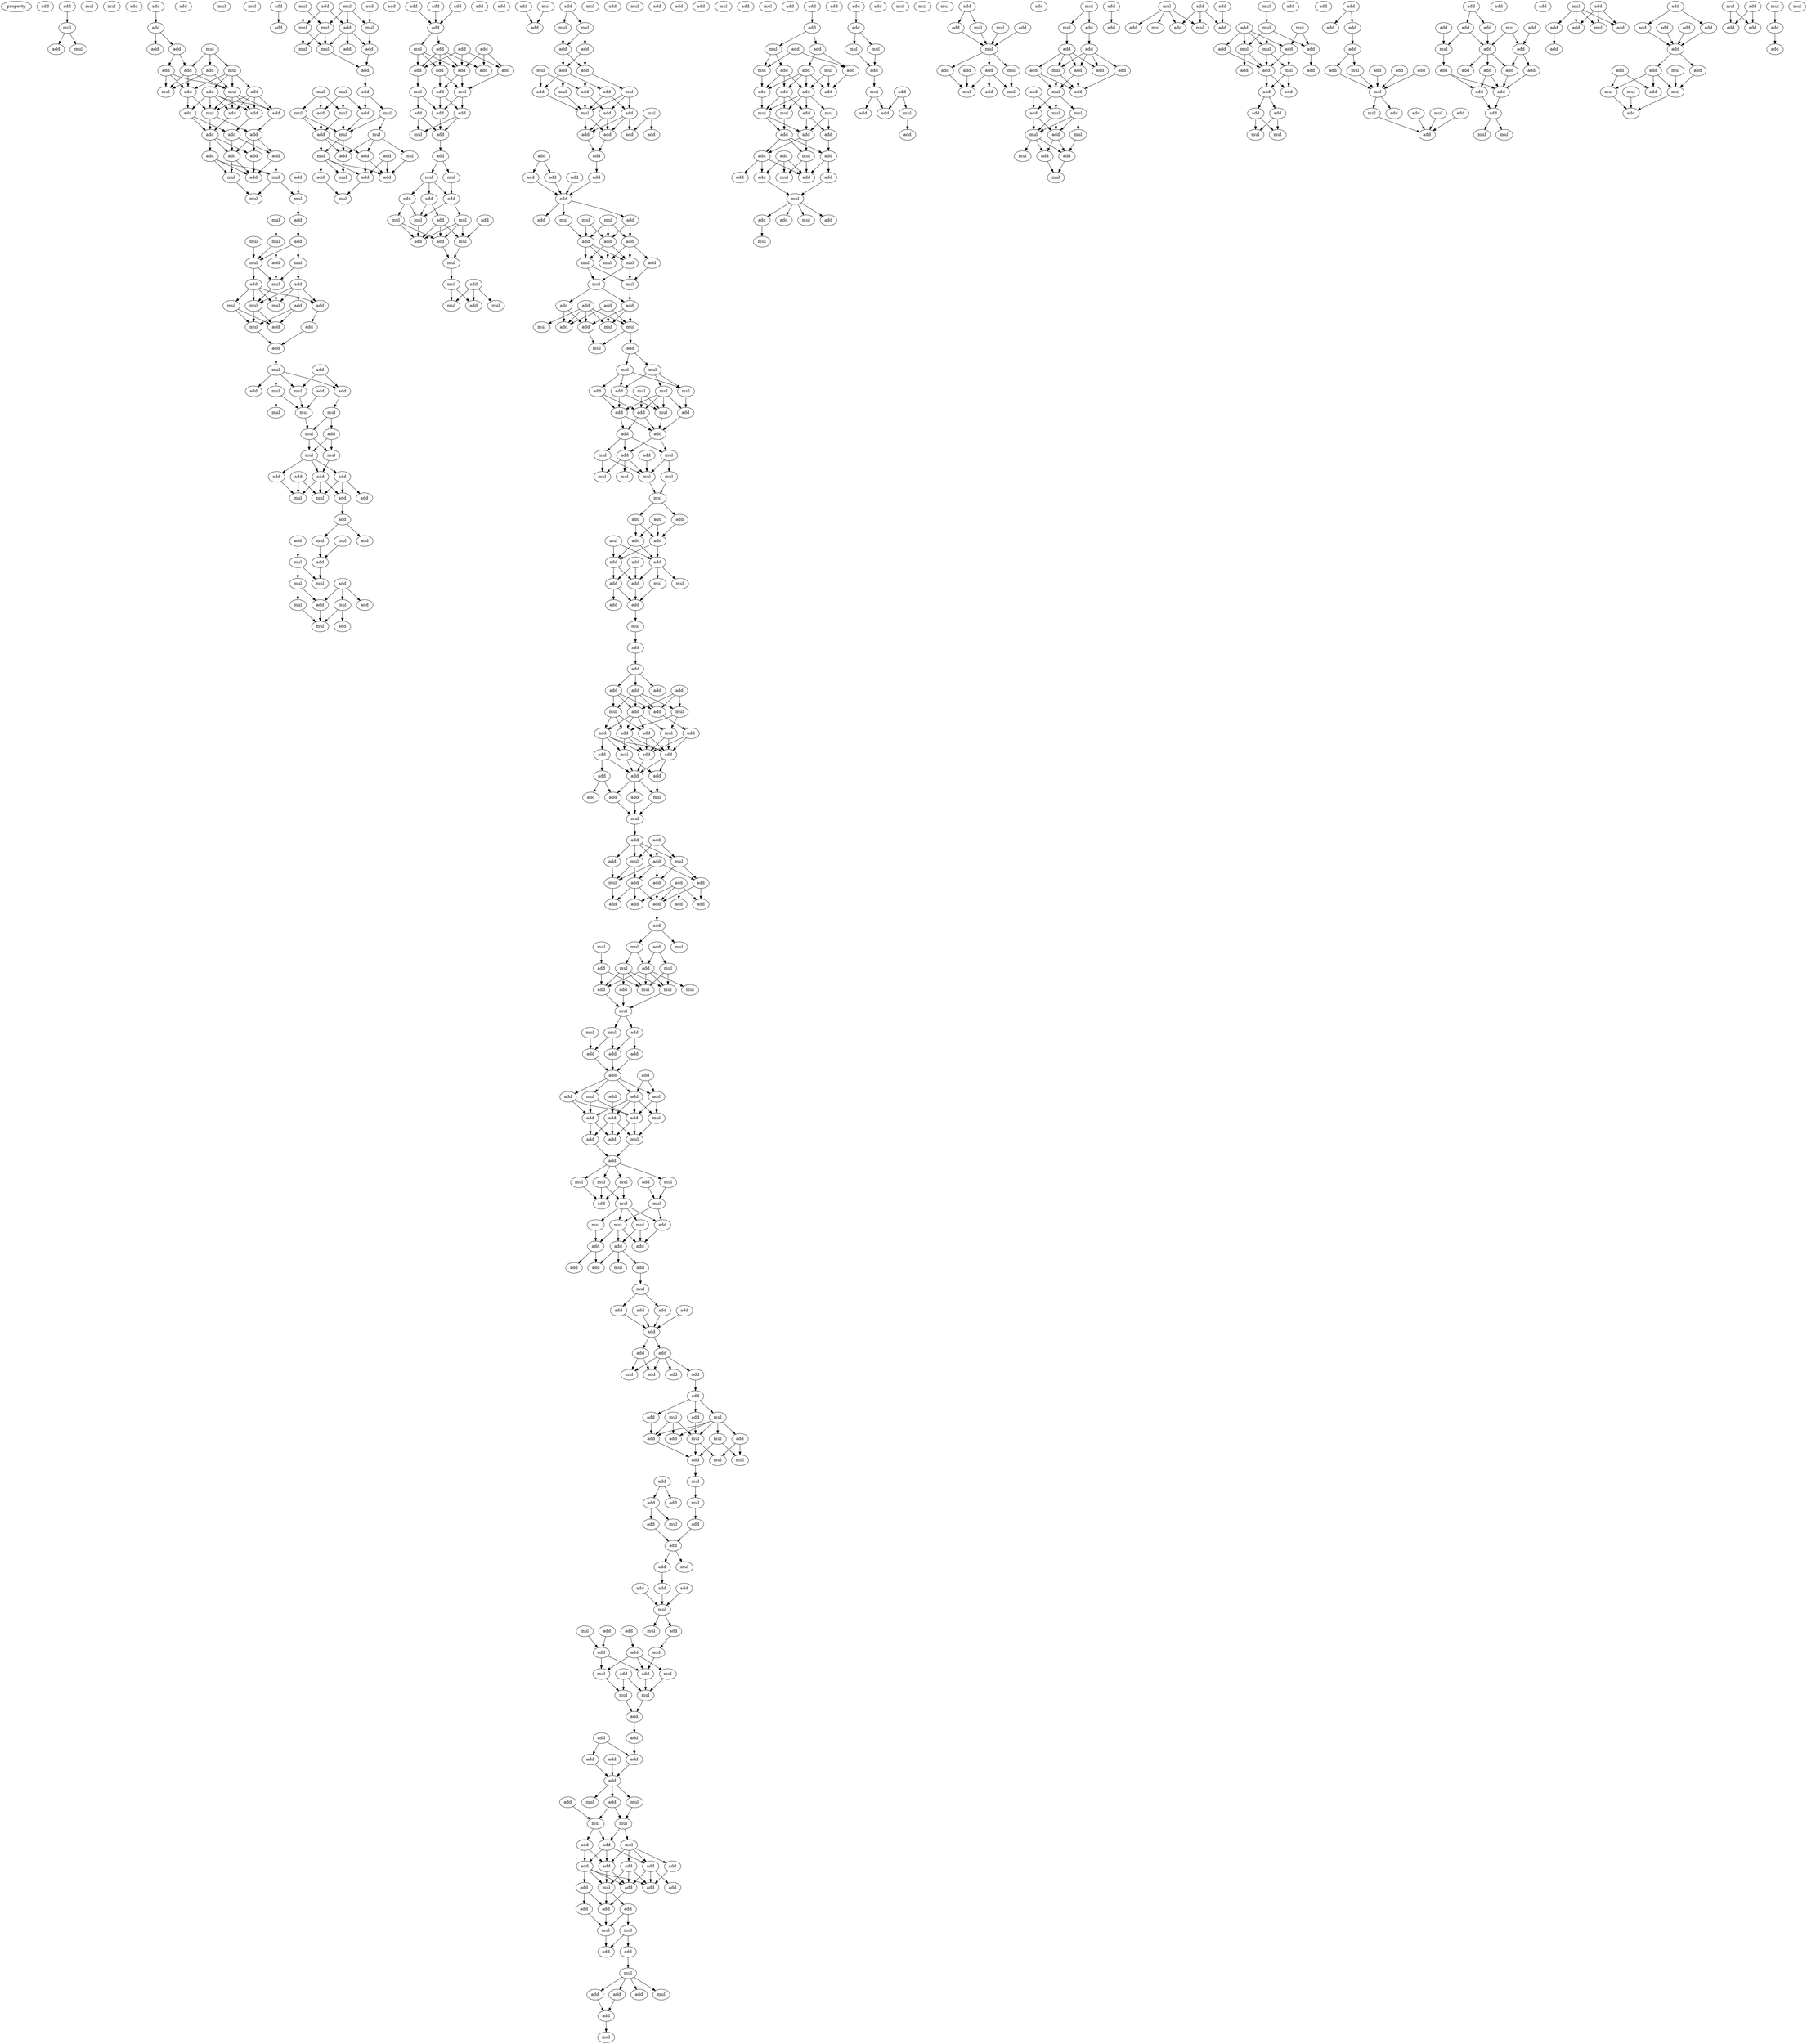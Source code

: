 digraph {
    node [fontcolor=black]
    property [mul=2,lf=1.1]
    0 [ label = add ];
    1 [ label = add ];
    2 [ label = mul ];
    3 [ label = mul ];
    4 [ label = add ];
    5 [ label = mul ];
    6 [ label = add ];
    7 [ label = add ];
    8 [ label = mul ];
    9 [ label = add ];
    10 [ label = add ];
    11 [ label = mul ];
    12 [ label = add ];
    13 [ label = add ];
    14 [ label = add ];
    15 [ label = mul ];
    16 [ label = add ];
    17 [ label = add ];
    18 [ label = add ];
    19 [ label = mul ];
    20 [ label = add ];
    21 [ label = mul ];
    22 [ label = mul ];
    23 [ label = add ];
    24 [ label = add ];
    25 [ label = add ];
    26 [ label = add ];
    27 [ label = add ];
    28 [ label = add ];
    29 [ label = add ];
    30 [ label = add ];
    31 [ label = add ];
    32 [ label = add ];
    33 [ label = add ];
    34 [ label = mul ];
    35 [ label = mul ];
    36 [ label = add ];
    37 [ label = add ];
    38 [ label = mul ];
    39 [ label = mul ];
    40 [ label = add ];
    41 [ label = mul ];
    42 [ label = add ];
    43 [ label = mul ];
    44 [ label = add ];
    45 [ label = mul ];
    46 [ label = mul ];
    47 [ label = add ];
    48 [ label = mul ];
    49 [ label = add ];
    50 [ label = mul ];
    51 [ label = add ];
    52 [ label = mul ];
    53 [ label = mul ];
    54 [ label = mul ];
    55 [ label = add ];
    56 [ label = add ];
    57 [ label = mul ];
    58 [ label = add ];
    59 [ label = add ];
    60 [ label = add ];
    61 [ label = add ];
    62 [ label = mul ];
    63 [ label = mul ];
    64 [ label = add ];
    65 [ label = add ];
    66 [ label = add ];
    67 [ label = mul ];
    68 [ label = mul ];
    69 [ label = mul ];
    70 [ label = mul ];
    71 [ label = mul ];
    72 [ label = add ];
    73 [ label = mul ];
    74 [ label = mul ];
    75 [ label = add ];
    76 [ label = add ];
    77 [ label = add ];
    78 [ label = add ];
    79 [ label = mul ];
    80 [ label = add ];
    81 [ label = mul ];
    82 [ label = add ];
    83 [ label = add ];
    84 [ label = mul ];
    85 [ label = add ];
    86 [ label = mul ];
    87 [ label = mul ];
    88 [ label = add ];
    89 [ label = mul ];
    90 [ label = add ];
    91 [ label = mul ];
    92 [ label = add ];
    93 [ label = mul ];
    94 [ label = add ];
    95 [ label = mul ];
    96 [ label = mul ];
    97 [ label = add ];
    98 [ label = mul ];
    99 [ label = add ];
    100 [ label = mul ];
    101 [ label = add ];
    102 [ label = add ];
    103 [ label = mul ];
    104 [ label = add ];
    105 [ label = add ];
    106 [ label = mul ];
    107 [ label = mul ];
    108 [ label = mul ];
    109 [ label = add ];
    110 [ label = mul ];
    111 [ label = mul ];
    112 [ label = add ];
    113 [ label = add ];
    114 [ label = mul ];
    115 [ label = add ];
    116 [ label = add ];
    117 [ label = mul ];
    118 [ label = mul ];
    119 [ label = add ];
    120 [ label = add ];
    121 [ label = mul ];
    122 [ label = mul ];
    123 [ label = mul ];
    124 [ label = add ];
    125 [ label = add ];
    126 [ label = mul ];
    127 [ label = mul ];
    128 [ label = mul ];
    129 [ label = add ];
    130 [ label = mul ];
    131 [ label = add ];
    132 [ label = add ];
    133 [ label = add ];
    134 [ label = add ];
    135 [ label = mul ];
    136 [ label = add ];
    137 [ label = mul ];
    138 [ label = add ];
    139 [ label = add ];
    140 [ label = add ];
    141 [ label = add ];
    142 [ label = add ];
    143 [ label = add ];
    144 [ label = add ];
    145 [ label = mul ];
    146 [ label = add ];
    147 [ label = add ];
    148 [ label = add ];
    149 [ label = add ];
    150 [ label = add ];
    151 [ label = add ];
    152 [ label = add ];
    153 [ label = add ];
    154 [ label = mul ];
    155 [ label = mul ];
    156 [ label = add ];
    157 [ label = add ];
    158 [ label = add ];
    159 [ label = mul ];
    160 [ label = add ];
    161 [ label = add ];
    162 [ label = mul ];
    163 [ label = mul ];
    164 [ label = add ];
    165 [ label = add ];
    166 [ label = add ];
    167 [ label = add ];
    168 [ label = mul ];
    169 [ label = mul ];
    170 [ label = add ];
    171 [ label = mul ];
    172 [ label = add ];
    173 [ label = add ];
    174 [ label = mul ];
    175 [ label = mul ];
    176 [ label = mul ];
    177 [ label = add ];
    178 [ label = mul ];
    179 [ label = mul ];
    180 [ label = add ];
    181 [ label = add ];
    182 [ label = mul ];
    183 [ label = add ];
    184 [ label = add ];
    185 [ label = mul ];
    186 [ label = mul ];
    187 [ label = add ];
    188 [ label = add ];
    189 [ label = mul ];
    190 [ label = add ];
    191 [ label = add ];
    192 [ label = add ];
    193 [ label = add ];
    194 [ label = mul ];
    195 [ label = add ];
    196 [ label = mul ];
    197 [ label = mul ];
    198 [ label = mul ];
    199 [ label = add ];
    200 [ label = add ];
    201 [ label = add ];
    202 [ label = add ];
    203 [ label = add ];
    204 [ label = add ];
    205 [ label = add ];
    206 [ label = add ];
    207 [ label = mul ];
    208 [ label = add ];
    209 [ label = add ];
    210 [ label = add ];
    211 [ label = add ];
    212 [ label = add ];
    213 [ label = mul ];
    214 [ label = mul ];
    215 [ label = add ];
    216 [ label = add ];
    217 [ label = mul ];
    218 [ label = add ];
    219 [ label = add ];
    220 [ label = add ];
    221 [ label = mul ];
    222 [ label = mul ];
    223 [ label = add ];
    224 [ label = mul ];
    225 [ label = mul ];
    226 [ label = mul ];
    227 [ label = add ];
    228 [ label = add ];
    229 [ label = add ];
    230 [ label = add ];
    231 [ label = mul ];
    232 [ label = mul ];
    233 [ label = add ];
    234 [ label = mul ];
    235 [ label = add ];
    236 [ label = add ];
    237 [ label = mul ];
    238 [ label = mul ];
    239 [ label = mul ];
    240 [ label = mul ];
    241 [ label = add ];
    242 [ label = mul ];
    243 [ label = mul ];
    244 [ label = add ];
    245 [ label = add ];
    246 [ label = add ];
    247 [ label = mul ];
    248 [ label = add ];
    249 [ label = add ];
    250 [ label = add ];
    251 [ label = mul ];
    252 [ label = add ];
    253 [ label = add ];
    254 [ label = mul ];
    255 [ label = mul ];
    256 [ label = mul ];
    257 [ label = mul ];
    258 [ label = mul ];
    259 [ label = mul ];
    260 [ label = add ];
    261 [ label = add ];
    262 [ label = add ];
    263 [ label = add ];
    264 [ label = add ];
    265 [ label = mul ];
    266 [ label = add ];
    267 [ label = add ];
    268 [ label = add ];
    269 [ label = mul ];
    270 [ label = mul ];
    271 [ label = add ];
    272 [ label = add ];
    273 [ label = add ];
    274 [ label = add ];
    275 [ label = add ];
    276 [ label = mul ];
    277 [ label = add ];
    278 [ label = add ];
    279 [ label = add ];
    280 [ label = add ];
    281 [ label = add ];
    282 [ label = add ];
    283 [ label = mul ];
    284 [ label = mul ];
    285 [ label = add ];
    286 [ label = add ];
    287 [ label = add ];
    288 [ label = mul ];
    289 [ label = add ];
    290 [ label = add ];
    291 [ label = add ];
    292 [ label = add ];
    293 [ label = mul ];
    294 [ label = add ];
    295 [ label = add ];
    296 [ label = add ];
    297 [ label = add ];
    298 [ label = add ];
    299 [ label = add ];
    300 [ label = mul ];
    301 [ label = add ];
    302 [ label = add ];
    303 [ label = mul ];
    304 [ label = add ];
    305 [ label = add ];
    306 [ label = add ];
    307 [ label = mul ];
    308 [ label = add ];
    309 [ label = mul ];
    310 [ label = mul ];
    311 [ label = add ];
    312 [ label = mul ];
    313 [ label = add ];
    314 [ label = add ];
    315 [ label = add ];
    316 [ label = add ];
    317 [ label = add ];
    318 [ label = add ];
    319 [ label = add ];
    320 [ label = add ];
    321 [ label = add ];
    322 [ label = mul ];
    323 [ label = mul ];
    324 [ label = mul ];
    325 [ label = add ];
    326 [ label = add ];
    327 [ label = add ];
    328 [ label = mul ];
    329 [ label = mul ];
    330 [ label = mul ];
    331 [ label = mul ];
    332 [ label = add ];
    333 [ label = mul ];
    334 [ label = add ];
    335 [ label = mul ];
    336 [ label = add ];
    337 [ label = mul ];
    338 [ label = mul ];
    339 [ label = add ];
    340 [ label = add ];
    341 [ label = add ];
    342 [ label = add ];
    343 [ label = add ];
    344 [ label = add ];
    345 [ label = add ];
    346 [ label = add ];
    347 [ label = mul ];
    348 [ label = add ];
    349 [ label = add ];
    350 [ label = mul ];
    351 [ label = add ];
    352 [ label = add ];
    353 [ label = add ];
    354 [ label = add ];
    355 [ label = add ];
    356 [ label = mul ];
    357 [ label = add ];
    358 [ label = add ];
    359 [ label = add ];
    360 [ label = mul ];
    361 [ label = mul ];
    362 [ label = mul ];
    363 [ label = mul ];
    364 [ label = add ];
    365 [ label = mul ];
    366 [ label = mul ];
    367 [ label = mul ];
    368 [ label = mul ];
    369 [ label = mul ];
    370 [ label = add ];
    371 [ label = add ];
    372 [ label = add ];
    373 [ label = add ];
    374 [ label = add ];
    375 [ label = mul ];
    376 [ label = add ];
    377 [ label = add ];
    378 [ label = mul ];
    379 [ label = add ];
    380 [ label = add ];
    381 [ label = add ];
    382 [ label = add ];
    383 [ label = add ];
    384 [ label = add ];
    385 [ label = add ];
    386 [ label = add ];
    387 [ label = add ];
    388 [ label = add ];
    389 [ label = mul ];
    390 [ label = add ];
    391 [ label = add ];
    392 [ label = mul ];
    393 [ label = add ];
    394 [ label = mul ];
    395 [ label = mul ];
    396 [ label = add ];
    397 [ label = mul ];
    398 [ label = add ];
    399 [ label = add ];
    400 [ label = add ];
    401 [ label = mul ];
    402 [ label = mul ];
    403 [ label = add ];
    404 [ label = mul ];
    405 [ label = add ];
    406 [ label = add ];
    407 [ label = mul ];
    408 [ label = add ];
    409 [ label = add ];
    410 [ label = mul ];
    411 [ label = add ];
    412 [ label = add ];
    413 [ label = add ];
    414 [ label = mul ];
    415 [ label = add ];
    416 [ label = add ];
    417 [ label = mul ];
    418 [ label = add ];
    419 [ label = add ];
    420 [ label = mul ];
    421 [ label = add ];
    422 [ label = add ];
    423 [ label = add ];
    424 [ label = mul ];
    425 [ label = mul ];
    426 [ label = add ];
    427 [ label = add ];
    428 [ label = add ];
    429 [ label = mul ];
    430 [ label = add ];
    431 [ label = mul ];
    432 [ label = add ];
    433 [ label = mul ];
    434 [ label = mul ];
    435 [ label = add ];
    436 [ label = add ];
    437 [ label = add ];
    438 [ label = add ];
    439 [ label = add ];
    440 [ label = add ];
    441 [ label = add ];
    442 [ label = mul ];
    443 [ label = add ];
    444 [ label = add ];
    445 [ label = mul ];
    446 [ label = mul ];
    447 [ label = mul ];
    448 [ label = mul ];
    449 [ label = add ];
    450 [ label = add ];
    451 [ label = add ];
    452 [ label = add ];
    453 [ label = add ];
    454 [ label = add ];
    455 [ label = add ];
    456 [ label = add ];
    457 [ label = mul ];
    458 [ label = add ];
    459 [ label = add ];
    460 [ label = add ];
    461 [ label = add ];
    462 [ label = add ];
    463 [ label = add ];
    464 [ label = mul ];
    465 [ label = mul ];
    466 [ label = add ];
    467 [ label = add ];
    468 [ label = mul ];
    469 [ label = add ];
    470 [ label = add ];
    471 [ label = add ];
    472 [ label = mul ];
    473 [ label = mul ];
    474 [ label = add ];
    475 [ label = mul ];
    476 [ label = add ];
    477 [ label = add ];
    478 [ label = add ];
    479 [ label = add ];
    480 [ label = mul ];
    481 [ label = add ];
    482 [ label = mul ];
    483 [ label = add ];
    484 [ label = mul ];
    485 [ label = add ];
    486 [ label = add ];
    487 [ label = add ];
    488 [ label = add ];
    489 [ label = add ];
    490 [ label = add ];
    491 [ label = mul ];
    492 [ label = add ];
    493 [ label = mul ];
    494 [ label = add ];
    495 [ label = mul ];
    496 [ label = add ];
    497 [ label = add ];
    498 [ label = add ];
    499 [ label = add ];
    500 [ label = add ];
    501 [ label = add ];
    502 [ label = mul ];
    503 [ label = add ];
    504 [ label = add ];
    505 [ label = add ];
    506 [ label = add ];
    507 [ label = mul ];
    508 [ label = mul ];
    509 [ label = add ];
    510 [ label = add ];
    511 [ label = mul ];
    512 [ label = add ];
    513 [ label = add ];
    514 [ label = mul ];
    515 [ label = add ];
    516 [ label = add ];
    517 [ label = mul ];
    518 [ label = mul ];
    519 [ label = add ];
    520 [ label = mul ];
    521 [ label = mul ];
    522 [ label = add ];
    523 [ label = mul ];
    524 [ label = mul ];
    525 [ label = mul ];
    526 [ label = add ];
    527 [ label = add ];
    528 [ label = add ];
    529 [ label = add ];
    530 [ label = mul ];
    531 [ label = add ];
    532 [ label = add ];
    533 [ label = add ];
    534 [ label = mul ];
    535 [ label = mul ];
    536 [ label = mul ];
    537 [ label = add ];
    538 [ label = add ];
    539 [ label = add ];
    540 [ label = mul ];
    541 [ label = mul ];
    542 [ label = add ];
    543 [ label = mul ];
    544 [ label = add ];
    545 [ label = add ];
    546 [ label = add ];
    547 [ label = mul ];
    548 [ label = add ];
    549 [ label = add ];
    550 [ label = add ];
    551 [ label = mul ];
    552 [ label = add ];
    553 [ label = add ];
    554 [ label = add ];
    555 [ label = mul ];
    556 [ label = add ];
    557 [ label = add ];
    558 [ label = mul ];
    559 [ label = add ];
    560 [ label = mul ];
    561 [ label = add ];
    562 [ label = mul ];
    563 [ label = mul ];
    564 [ label = add ];
    565 [ label = mul ];
    566 [ label = add ];
    567 [ label = mul ];
    568 [ label = mul ];
    569 [ label = add ];
    570 [ label = add ];
    571 [ label = mul ];
    572 [ label = mul ];
    573 [ label = add ];
    574 [ label = add ];
    575 [ label = add ];
    576 [ label = mul ];
    577 [ label = add ];
    578 [ label = mul ];
    579 [ label = mul ];
    580 [ label = mul ];
    581 [ label = add ];
    582 [ label = add ];
    583 [ label = mul ];
    584 [ label = add ];
    585 [ label = add ];
    586 [ label = add ];
    587 [ label = mul ];
    588 [ label = add ];
    589 [ label = add ];
    590 [ label = add ];
    591 [ label = add ];
    592 [ label = add ];
    593 [ label = add ];
    594 [ label = add ];
    595 [ label = mul ];
    596 [ label = mul ];
    597 [ label = add ];
    598 [ label = add ];
    599 [ label = add ];
    600 [ label = add ];
    601 [ label = add ];
    602 [ label = add ];
    603 [ label = add ];
    604 [ label = add ];
    605 [ label = mul ];
    606 [ label = mul ];
    607 [ label = add ];
    608 [ label = mul ];
    609 [ label = mul ];
    610 [ label = add ];
    611 [ label = add ];
    612 [ label = add ];
    613 [ label = add ];
    614 [ label = add ];
    615 [ label = mul ];
    616 [ label = add ];
    617 [ label = add ];
    618 [ label = add ];
    619 [ label = mul ];
    620 [ label = add ];
    621 [ label = add ];
    622 [ label = add ];
    623 [ label = add ];
    624 [ label = add ];
    625 [ label = add ];
    626 [ label = add ];
    627 [ label = add ];
    628 [ label = add ];
    629 [ label = add ];
    630 [ label = add ];
    631 [ label = add ];
    632 [ label = mul ];
    633 [ label = mul ];
    634 [ label = add ];
    635 [ label = mul ];
    636 [ label = add ];
    637 [ label = add ];
    638 [ label = mul ];
    639 [ label = add ];
    640 [ label = add ];
    641 [ label = add ];
    642 [ label = add ];
    643 [ label = add ];
    644 [ label = add ];
    645 [ label = add ];
    646 [ label = add ];
    647 [ label = add ];
    648 [ label = mul ];
    649 [ label = add ];
    650 [ label = add ];
    651 [ label = mul ];
    652 [ label = mul ];
    653 [ label = mul ];
    654 [ label = add ];
    655 [ label = add ];
    656 [ label = mul ];
    657 [ label = add ];
    658 [ label = add ];
    659 [ label = add ];
    660 [ label = mul ];
    661 [ label = add ];
    662 [ label = mul ];
    663 [ label = add ];
    1 -> 5 [ name = 0 ];
    5 -> 7 [ name = 1 ];
    5 -> 8 [ name = 2 ];
    6 -> 9 [ name = 3 ];
    9 -> 10 [ name = 4 ];
    9 -> 12 [ name = 5 ];
    11 -> 14 [ name = 6 ];
    11 -> 15 [ name = 7 ];
    11 -> 16 [ name = 8 ];
    12 -> 13 [ name = 9 ];
    12 -> 16 [ name = 10 ];
    13 -> 17 [ name = 11 ];
    13 -> 19 [ name = 12 ];
    13 -> 21 [ name = 13 ];
    14 -> 19 [ name = 14 ];
    14 -> 21 [ name = 15 ];
    15 -> 17 [ name = 16 ];
    15 -> 18 [ name = 17 ];
    15 -> 20 [ name = 18 ];
    15 -> 21 [ name = 19 ];
    16 -> 17 [ name = 20 ];
    16 -> 19 [ name = 21 ];
    16 -> 21 [ name = 22 ];
    17 -> 22 [ name = 23 ];
    17 -> 24 [ name = 24 ];
    18 -> 22 [ name = 25 ];
    18 -> 23 [ name = 26 ];
    18 -> 24 [ name = 27 ];
    18 -> 25 [ name = 28 ];
    18 -> 26 [ name = 29 ];
    20 -> 22 [ name = 30 ];
    20 -> 23 [ name = 31 ];
    20 -> 25 [ name = 32 ];
    20 -> 26 [ name = 33 ];
    21 -> 22 [ name = 34 ];
    21 -> 23 [ name = 35 ];
    21 -> 25 [ name = 36 ];
    21 -> 26 [ name = 37 ];
    22 -> 27 [ name = 38 ];
    22 -> 29 [ name = 39 ];
    23 -> 27 [ name = 40 ];
    24 -> 27 [ name = 41 ];
    24 -> 28 [ name = 42 ];
    25 -> 28 [ name = 43 ];
    26 -> 29 [ name = 44 ];
    27 -> 31 [ name = 45 ];
    27 -> 32 [ name = 46 ];
    27 -> 33 [ name = 47 ];
    28 -> 30 [ name = 48 ];
    28 -> 32 [ name = 49 ];
    29 -> 30 [ name = 50 ];
    29 -> 32 [ name = 51 ];
    29 -> 33 [ name = 52 ];
    30 -> 34 [ name = 53 ];
    30 -> 37 [ name = 54 ];
    31 -> 34 [ name = 55 ];
    31 -> 35 [ name = 56 ];
    31 -> 37 [ name = 57 ];
    32 -> 35 [ name = 58 ];
    32 -> 37 [ name = 59 ];
    33 -> 37 [ name = 60 ];
    34 -> 38 [ name = 61 ];
    34 -> 39 [ name = 62 ];
    35 -> 38 [ name = 63 ];
    36 -> 39 [ name = 64 ];
    39 -> 40 [ name = 65 ];
    40 -> 44 [ name = 66 ];
    41 -> 45 [ name = 67 ];
    43 -> 48 [ name = 68 ];
    44 -> 46 [ name = 69 ];
    44 -> 48 [ name = 70 ];
    45 -> 47 [ name = 71 ];
    45 -> 48 [ name = 72 ];
    46 -> 50 [ name = 73 ];
    46 -> 51 [ name = 74 ];
    47 -> 50 [ name = 75 ];
    48 -> 49 [ name = 76 ];
    48 -> 50 [ name = 77 ];
    49 -> 52 [ name = 78 ];
    49 -> 53 [ name = 79 ];
    49 -> 54 [ name = 80 ];
    49 -> 55 [ name = 81 ];
    50 -> 53 [ name = 82 ];
    50 -> 54 [ name = 83 ];
    51 -> 53 [ name = 84 ];
    51 -> 54 [ name = 85 ];
    51 -> 55 [ name = 86 ];
    51 -> 56 [ name = 87 ];
    52 -> 57 [ name = 88 ];
    52 -> 58 [ name = 89 ];
    53 -> 57 [ name = 90 ];
    53 -> 58 [ name = 91 ];
    55 -> 59 [ name = 92 ];
    56 -> 57 [ name = 93 ];
    56 -> 58 [ name = 94 ];
    57 -> 60 [ name = 95 ];
    59 -> 60 [ name = 96 ];
    60 -> 62 [ name = 97 ];
    61 -> 65 [ name = 98 ];
    61 -> 67 [ name = 99 ];
    62 -> 63 [ name = 100 ];
    62 -> 64 [ name = 101 ];
    62 -> 65 [ name = 102 ];
    62 -> 67 [ name = 103 ];
    63 -> 69 [ name = 104 ];
    63 -> 70 [ name = 105 ];
    65 -> 68 [ name = 106 ];
    66 -> 70 [ name = 107 ];
    67 -> 70 [ name = 108 ];
    68 -> 71 [ name = 109 ];
    68 -> 72 [ name = 110 ];
    70 -> 71 [ name = 111 ];
    71 -> 73 [ name = 112 ];
    71 -> 74 [ name = 113 ];
    72 -> 73 [ name = 114 ];
    72 -> 74 [ name = 115 ];
    73 -> 76 [ name = 116 ];
    73 -> 77 [ name = 117 ];
    73 -> 78 [ name = 118 ];
    74 -> 78 [ name = 119 ];
    75 -> 79 [ name = 120 ];
    75 -> 81 [ name = 121 ];
    76 -> 79 [ name = 122 ];
    76 -> 80 [ name = 123 ];
    76 -> 82 [ name = 124 ];
    77 -> 81 [ name = 125 ];
    78 -> 79 [ name = 126 ];
    78 -> 80 [ name = 127 ];
    78 -> 81 [ name = 128 ];
    80 -> 83 [ name = 129 ];
    83 -> 84 [ name = 130 ];
    83 -> 85 [ name = 131 ];
    84 -> 90 [ name = 132 ];
    87 -> 90 [ name = 133 ];
    88 -> 89 [ name = 134 ];
    89 -> 91 [ name = 135 ];
    89 -> 93 [ name = 136 ];
    90 -> 91 [ name = 137 ];
    92 -> 94 [ name = 138 ];
    92 -> 96 [ name = 139 ];
    92 -> 97 [ name = 140 ];
    93 -> 95 [ name = 141 ];
    93 -> 97 [ name = 142 ];
    95 -> 98 [ name = 143 ];
    96 -> 98 [ name = 144 ];
    96 -> 99 [ name = 145 ];
    97 -> 98 [ name = 146 ];
    101 -> 102 [ name = 147 ];
    103 -> 108 [ name = 148 ];
    103 -> 110 [ name = 149 ];
    104 -> 107 [ name = 150 ];
    105 -> 108 [ name = 151 ];
    105 -> 109 [ name = 152 ];
    106 -> 107 [ name = 153 ];
    106 -> 109 [ name = 154 ];
    106 -> 110 [ name = 155 ];
    107 -> 113 [ name = 156 ];
    108 -> 111 [ name = 157 ];
    108 -> 114 [ name = 158 ];
    109 -> 112 [ name = 159 ];
    109 -> 113 [ name = 160 ];
    109 -> 114 [ name = 161 ];
    110 -> 111 [ name = 162 ];
    110 -> 114 [ name = 163 ];
    113 -> 115 [ name = 164 ];
    114 -> 115 [ name = 165 ];
    115 -> 119 [ name = 166 ];
    117 -> 120 [ name = 167 ];
    117 -> 122 [ name = 168 ];
    117 -> 123 [ name = 169 ];
    118 -> 120 [ name = 170 ];
    118 -> 122 [ name = 171 ];
    118 -> 124 [ name = 172 ];
    119 -> 121 [ name = 173 ];
    119 -> 124 [ name = 174 ];
    120 -> 125 [ name = 175 ];
    121 -> 126 [ name = 176 ];
    121 -> 127 [ name = 177 ];
    122 -> 125 [ name = 178 ];
    122 -> 126 [ name = 179 ];
    123 -> 125 [ name = 180 ];
    123 -> 126 [ name = 181 ];
    124 -> 126 [ name = 182 ];
    125 -> 130 [ name = 183 ];
    125 -> 131 [ name = 184 ];
    125 -> 132 [ name = 185 ];
    126 -> 130 [ name = 186 ];
    126 -> 131 [ name = 187 ];
    127 -> 128 [ name = 188 ];
    127 -> 131 [ name = 189 ];
    127 -> 132 [ name = 190 ];
    128 -> 136 [ name = 191 ];
    129 -> 134 [ name = 192 ];
    129 -> 136 [ name = 193 ];
    130 -> 133 [ name = 194 ];
    130 -> 134 [ name = 195 ];
    130 -> 135 [ name = 196 ];
    130 -> 136 [ name = 197 ];
    131 -> 135 [ name = 198 ];
    132 -> 134 [ name = 199 ];
    132 -> 136 [ name = 200 ];
    133 -> 137 [ name = 201 ];
    134 -> 137 [ name = 202 ];
    138 -> 143 [ name = 203 ];
    140 -> 143 [ name = 204 ];
    142 -> 143 [ name = 205 ];
    143 -> 145 [ name = 206 ];
    143 -> 146 [ name = 207 ];
    144 -> 148 [ name = 208 ];
    144 -> 150 [ name = 209 ];
    144 -> 151 [ name = 210 ];
    145 -> 148 [ name = 211 ];
    145 -> 149 [ name = 212 ];
    145 -> 150 [ name = 213 ];
    146 -> 148 [ name = 214 ];
    146 -> 149 [ name = 215 ];
    146 -> 150 [ name = 216 ];
    146 -> 152 [ name = 217 ];
    147 -> 150 [ name = 218 ];
    147 -> 151 [ name = 219 ];
    147 -> 152 [ name = 220 ];
    148 -> 154 [ name = 221 ];
    149 -> 153 [ name = 222 ];
    149 -> 155 [ name = 223 ];
    150 -> 153 [ name = 224 ];
    150 -> 155 [ name = 225 ];
    151 -> 155 [ name = 226 ];
    153 -> 157 [ name = 227 ];
    153 -> 158 [ name = 228 ];
    154 -> 156 [ name = 229 ];
    154 -> 157 [ name = 230 ];
    155 -> 157 [ name = 231 ];
    155 -> 158 [ name = 232 ];
    156 -> 159 [ name = 233 ];
    156 -> 160 [ name = 234 ];
    157 -> 160 [ name = 235 ];
    158 -> 159 [ name = 236 ];
    158 -> 160 [ name = 237 ];
    160 -> 161 [ name = 238 ];
    161 -> 162 [ name = 239 ];
    161 -> 163 [ name = 240 ];
    162 -> 164 [ name = 241 ];
    162 -> 165 [ name = 242 ];
    162 -> 166 [ name = 243 ];
    163 -> 166 [ name = 244 ];
    164 -> 169 [ name = 245 ];
    164 -> 171 [ name = 246 ];
    165 -> 167 [ name = 247 ];
    165 -> 171 [ name = 248 ];
    166 -> 168 [ name = 249 ];
    166 -> 171 [ name = 250 ];
    167 -> 172 [ name = 251 ];
    167 -> 173 [ name = 252 ];
    167 -> 174 [ name = 253 ];
    168 -> 172 [ name = 254 ];
    168 -> 173 [ name = 255 ];
    168 -> 174 [ name = 256 ];
    169 -> 172 [ name = 257 ];
    169 -> 173 [ name = 258 ];
    170 -> 174 [ name = 259 ];
    171 -> 173 [ name = 260 ];
    172 -> 175 [ name = 261 ];
    174 -> 175 [ name = 262 ];
    175 -> 176 [ name = 263 ];
    176 -> 178 [ name = 264 ];
    176 -> 180 [ name = 265 ];
    177 -> 178 [ name = 266 ];
    177 -> 179 [ name = 267 ];
    177 -> 180 [ name = 268 ];
    181 -> 183 [ name = 269 ];
    182 -> 183 [ name = 270 ];
    184 -> 185 [ name = 271 ];
    184 -> 186 [ name = 272 ];
    185 -> 187 [ name = 273 ];
    186 -> 187 [ name = 274 ];
    186 -> 188 [ name = 275 ];
    187 -> 190 [ name = 276 ];
    187 -> 191 [ name = 277 ];
    188 -> 190 [ name = 278 ];
    188 -> 191 [ name = 279 ];
    189 -> 192 [ name = 280 ];
    189 -> 193 [ name = 281 ];
    190 -> 192 [ name = 282 ];
    190 -> 196 [ name = 283 ];
    191 -> 193 [ name = 284 ];
    191 -> 194 [ name = 285 ];
    191 -> 195 [ name = 286 ];
    192 -> 197 [ name = 287 ];
    192 -> 199 [ name = 288 ];
    193 -> 197 [ name = 289 ];
    194 -> 197 [ name = 290 ];
    195 -> 197 [ name = 291 ];
    195 -> 200 [ name = 292 ];
    196 -> 197 [ name = 293 ];
    196 -> 199 [ name = 294 ];
    196 -> 200 [ name = 295 ];
    197 -> 202 [ name = 296 ];
    197 -> 204 [ name = 297 ];
    198 -> 201 [ name = 298 ];
    198 -> 203 [ name = 299 ];
    199 -> 202 [ name = 300 ];
    199 -> 204 [ name = 301 ];
    200 -> 201 [ name = 302 ];
    200 -> 202 [ name = 303 ];
    200 -> 204 [ name = 304 ];
    202 -> 205 [ name = 305 ];
    204 -> 205 [ name = 306 ];
    205 -> 211 [ name = 307 ];
    206 -> 208 [ name = 308 ];
    206 -> 209 [ name = 309 ];
    208 -> 212 [ name = 310 ];
    209 -> 212 [ name = 311 ];
    210 -> 212 [ name = 312 ];
    211 -> 212 [ name = 313 ];
    212 -> 213 [ name = 314 ];
    212 -> 215 [ name = 315 ];
    212 -> 216 [ name = 316 ];
    213 -> 218 [ name = 317 ];
    214 -> 218 [ name = 318 ];
    214 -> 219 [ name = 319 ];
    214 -> 220 [ name = 320 ];
    215 -> 219 [ name = 321 ];
    215 -> 220 [ name = 322 ];
    217 -> 218 [ name = 323 ];
    217 -> 219 [ name = 324 ];
    218 -> 221 [ name = 325 ];
    218 -> 222 [ name = 326 ];
    218 -> 224 [ name = 327 ];
    219 -> 221 [ name = 328 ];
    219 -> 222 [ name = 329 ];
    219 -> 224 [ name = 330 ];
    220 -> 222 [ name = 331 ];
    220 -> 223 [ name = 332 ];
    220 -> 224 [ name = 333 ];
    221 -> 225 [ name = 334 ];
    221 -> 226 [ name = 335 ];
    223 -> 226 [ name = 336 ];
    224 -> 225 [ name = 337 ];
    224 -> 226 [ name = 338 ];
    225 -> 228 [ name = 339 ];
    225 -> 229 [ name = 340 ];
    226 -> 228 [ name = 341 ];
    227 -> 231 [ name = 342 ];
    227 -> 232 [ name = 343 ];
    227 -> 233 [ name = 344 ];
    227 -> 234 [ name = 345 ];
    227 -> 235 [ name = 346 ];
    228 -> 231 [ name = 347 ];
    228 -> 232 [ name = 348 ];
    228 -> 235 [ name = 349 ];
    229 -> 233 [ name = 350 ];
    229 -> 235 [ name = 351 ];
    230 -> 231 [ name = 352 ];
    230 -> 232 [ name = 353 ];
    230 -> 233 [ name = 354 ];
    231 -> 236 [ name = 355 ];
    231 -> 237 [ name = 356 ];
    235 -> 237 [ name = 357 ];
    236 -> 238 [ name = 358 ];
    236 -> 239 [ name = 359 ];
    238 -> 240 [ name = 360 ];
    238 -> 242 [ name = 361 ];
    238 -> 244 [ name = 362 ];
    239 -> 241 [ name = 363 ];
    239 -> 242 [ name = 364 ];
    239 -> 244 [ name = 365 ];
    240 -> 245 [ name = 366 ];
    240 -> 246 [ name = 367 ];
    240 -> 247 [ name = 368 ];
    240 -> 248 [ name = 369 ];
    241 -> 245 [ name = 370 ];
    241 -> 246 [ name = 371 ];
    242 -> 248 [ name = 372 ];
    243 -> 245 [ name = 373 ];
    243 -> 247 [ name = 374 ];
    244 -> 246 [ name = 375 ];
    244 -> 247 [ name = 376 ];
    245 -> 249 [ name = 377 ];
    245 -> 250 [ name = 378 ];
    246 -> 249 [ name = 379 ];
    246 -> 250 [ name = 380 ];
    247 -> 249 [ name = 381 ];
    248 -> 249 [ name = 382 ];
    249 -> 253 [ name = 383 ];
    249 -> 254 [ name = 384 ];
    250 -> 251 [ name = 385 ];
    250 -> 253 [ name = 386 ];
    250 -> 254 [ name = 387 ];
    251 -> 255 [ name = 388 ];
    251 -> 258 [ name = 389 ];
    252 -> 255 [ name = 390 ];
    253 -> 255 [ name = 391 ];
    253 -> 257 [ name = 392 ];
    253 -> 258 [ name = 393 ];
    254 -> 255 [ name = 394 ];
    254 -> 256 [ name = 395 ];
    255 -> 259 [ name = 396 ];
    256 -> 259 [ name = 397 ];
    259 -> 260 [ name = 398 ];
    259 -> 261 [ name = 399 ];
    260 -> 264 [ name = 400 ];
    261 -> 263 [ name = 401 ];
    261 -> 264 [ name = 402 ];
    262 -> 263 [ name = 403 ];
    262 -> 264 [ name = 404 ];
    263 -> 266 [ name = 405 ];
    263 -> 267 [ name = 406 ];
    264 -> 266 [ name = 407 ];
    264 -> 267 [ name = 408 ];
    265 -> 266 [ name = 409 ];
    265 -> 267 [ name = 410 ];
    266 -> 271 [ name = 411 ];
    266 -> 272 [ name = 412 ];
    267 -> 269 [ name = 413 ];
    267 -> 270 [ name = 414 ];
    267 -> 271 [ name = 415 ];
    268 -> 271 [ name = 416 ];
    268 -> 272 [ name = 417 ];
    269 -> 274 [ name = 418 ];
    271 -> 274 [ name = 419 ];
    272 -> 273 [ name = 420 ];
    272 -> 274 [ name = 421 ];
    274 -> 276 [ name = 422 ];
    276 -> 277 [ name = 423 ];
    277 -> 278 [ name = 424 ];
    278 -> 280 [ name = 425 ];
    278 -> 281 [ name = 426 ];
    278 -> 282 [ name = 427 ];
    279 -> 283 [ name = 428 ];
    279 -> 285 [ name = 429 ];
    279 -> 286 [ name = 430 ];
    280 -> 284 [ name = 431 ];
    280 -> 285 [ name = 432 ];
    280 -> 286 [ name = 433 ];
    282 -> 283 [ name = 434 ];
    282 -> 284 [ name = 435 ];
    282 -> 285 [ name = 436 ];
    282 -> 286 [ name = 437 ];
    283 -> 287 [ name = 438 ];
    283 -> 288 [ name = 439 ];
    284 -> 287 [ name = 440 ];
    284 -> 289 [ name = 441 ];
    284 -> 290 [ name = 442 ];
    285 -> 287 [ name = 443 ];
    285 -> 288 [ name = 444 ];
    285 -> 289 [ name = 445 ];
    285 -> 290 [ name = 446 ];
    286 -> 291 [ name = 447 ];
    287 -> 292 [ name = 448 ];
    287 -> 293 [ name = 449 ];
    287 -> 295 [ name = 450 ];
    288 -> 292 [ name = 451 ];
    288 -> 295 [ name = 452 ];
    289 -> 292 [ name = 453 ];
    289 -> 295 [ name = 454 ];
    290 -> 292 [ name = 455 ];
    290 -> 293 [ name = 456 ];
    290 -> 294 [ name = 457 ];
    290 -> 295 [ name = 458 ];
    291 -> 292 [ name = 459 ];
    291 -> 295 [ name = 460 ];
    292 -> 296 [ name = 461 ];
    292 -> 298 [ name = 462 ];
    293 -> 296 [ name = 463 ];
    293 -> 298 [ name = 464 ];
    294 -> 296 [ name = 465 ];
    294 -> 297 [ name = 466 ];
    295 -> 296 [ name = 467 ];
    296 -> 299 [ name = 468 ];
    296 -> 300 [ name = 469 ];
    296 -> 301 [ name = 470 ];
    297 -> 299 [ name = 471 ];
    297 -> 302 [ name = 472 ];
    298 -> 300 [ name = 473 ];
    299 -> 303 [ name = 474 ];
    300 -> 303 [ name = 475 ];
    301 -> 303 [ name = 476 ];
    303 -> 304 [ name = 477 ];
    304 -> 306 [ name = 478 ];
    304 -> 308 [ name = 479 ];
    304 -> 309 [ name = 480 ];
    304 -> 310 [ name = 481 ];
    305 -> 306 [ name = 482 ];
    305 -> 309 [ name = 483 ];
    305 -> 310 [ name = 484 ];
    306 -> 311 [ name = 485 ];
    306 -> 312 [ name = 486 ];
    306 -> 313 [ name = 487 ];
    306 -> 314 [ name = 488 ];
    308 -> 312 [ name = 489 ];
    309 -> 313 [ name = 490 ];
    309 -> 314 [ name = 491 ];
    310 -> 311 [ name = 492 ];
    310 -> 312 [ name = 493 ];
    311 -> 318 [ name = 494 ];
    311 -> 319 [ name = 495 ];
    311 -> 320 [ name = 496 ];
    312 -> 319 [ name = 497 ];
    313 -> 318 [ name = 498 ];
    314 -> 316 [ name = 499 ];
    314 -> 318 [ name = 500 ];
    315 -> 316 [ name = 501 ];
    315 -> 317 [ name = 502 ];
    315 -> 318 [ name = 503 ];
    315 -> 320 [ name = 504 ];
    318 -> 321 [ name = 505 ];
    321 -> 322 [ name = 506 ];
    321 -> 324 [ name = 507 ];
    322 -> 327 [ name = 508 ];
    322 -> 328 [ name = 509 ];
    323 -> 326 [ name = 510 ];
    325 -> 327 [ name = 511 ];
    325 -> 329 [ name = 512 ];
    326 -> 330 [ name = 513 ];
    326 -> 334 [ name = 514 ];
    327 -> 330 [ name = 515 ];
    327 -> 331 [ name = 516 ];
    327 -> 333 [ name = 517 ];
    327 -> 334 [ name = 518 ];
    328 -> 330 [ name = 519 ];
    328 -> 332 [ name = 520 ];
    328 -> 333 [ name = 521 ];
    328 -> 334 [ name = 522 ];
    329 -> 330 [ name = 523 ];
    329 -> 333 [ name = 524 ];
    332 -> 335 [ name = 525 ];
    333 -> 335 [ name = 526 ];
    334 -> 335 [ name = 527 ];
    335 -> 336 [ name = 528 ];
    335 -> 337 [ name = 529 ];
    336 -> 340 [ name = 530 ];
    336 -> 341 [ name = 531 ];
    337 -> 341 [ name = 532 ];
    337 -> 342 [ name = 533 ];
    338 -> 342 [ name = 534 ];
    340 -> 343 [ name = 535 ];
    341 -> 343 [ name = 536 ];
    342 -> 343 [ name = 537 ];
    343 -> 345 [ name = 538 ];
    343 -> 346 [ name = 539 ];
    343 -> 347 [ name = 540 ];
    343 -> 348 [ name = 541 ];
    344 -> 346 [ name = 542 ];
    344 -> 348 [ name = 543 ];
    345 -> 351 [ name = 544 ];
    345 -> 352 [ name = 545 ];
    346 -> 350 [ name = 546 ];
    346 -> 351 [ name = 547 ];
    347 -> 351 [ name = 548 ];
    347 -> 352 [ name = 549 ];
    348 -> 350 [ name = 550 ];
    348 -> 351 [ name = 551 ];
    348 -> 352 [ name = 552 ];
    348 -> 353 [ name = 553 ];
    349 -> 353 [ name = 554 ];
    350 -> 356 [ name = 555 ];
    351 -> 355 [ name = 556 ];
    351 -> 356 [ name = 557 ];
    352 -> 354 [ name = 558 ];
    352 -> 355 [ name = 559 ];
    353 -> 354 [ name = 560 ];
    353 -> 355 [ name = 561 ];
    353 -> 356 [ name = 562 ];
    354 -> 358 [ name = 563 ];
    356 -> 358 [ name = 564 ];
    358 -> 360 [ name = 565 ];
    358 -> 361 [ name = 566 ];
    358 -> 362 [ name = 567 ];
    358 -> 363 [ name = 568 ];
    359 -> 365 [ name = 569 ];
    360 -> 364 [ name = 570 ];
    360 -> 366 [ name = 571 ];
    361 -> 365 [ name = 572 ];
    362 -> 364 [ name = 573 ];
    362 -> 366 [ name = 574 ];
    363 -> 364 [ name = 575 ];
    365 -> 368 [ name = 576 ];
    365 -> 370 [ name = 577 ];
    366 -> 367 [ name = 578 ];
    366 -> 368 [ name = 579 ];
    366 -> 369 [ name = 580 ];
    366 -> 370 [ name = 581 ];
    367 -> 371 [ name = 582 ];
    367 -> 372 [ name = 583 ];
    368 -> 371 [ name = 584 ];
    368 -> 372 [ name = 585 ];
    368 -> 373 [ name = 586 ];
    369 -> 373 [ name = 587 ];
    370 -> 371 [ name = 588 ];
    372 -> 375 [ name = 589 ];
    372 -> 376 [ name = 590 ];
    372 -> 377 [ name = 591 ];
    373 -> 374 [ name = 592 ];
    373 -> 376 [ name = 593 ];
    377 -> 378 [ name = 594 ];
    378 -> 379 [ name = 595 ];
    378 -> 381 [ name = 596 ];
    379 -> 383 [ name = 597 ];
    380 -> 383 [ name = 598 ];
    381 -> 383 [ name = 599 ];
    382 -> 383 [ name = 600 ];
    383 -> 384 [ name = 601 ];
    383 -> 385 [ name = 602 ];
    384 -> 386 [ name = 603 ];
    384 -> 387 [ name = 604 ];
    384 -> 388 [ name = 605 ];
    384 -> 389 [ name = 606 ];
    385 -> 386 [ name = 607 ];
    385 -> 389 [ name = 608 ];
    388 -> 390 [ name = 609 ];
    390 -> 391 [ name = 610 ];
    390 -> 392 [ name = 611 ];
    390 -> 393 [ name = 612 ];
    391 -> 395 [ name = 613 ];
    392 -> 395 [ name = 614 ];
    392 -> 396 [ name = 615 ];
    392 -> 397 [ name = 616 ];
    392 -> 398 [ name = 617 ];
    392 -> 399 [ name = 618 ];
    393 -> 396 [ name = 619 ];
    394 -> 395 [ name = 620 ];
    394 -> 396 [ name = 621 ];
    394 -> 398 [ name = 622 ];
    395 -> 400 [ name = 623 ];
    395 -> 402 [ name = 624 ];
    396 -> 400 [ name = 625 ];
    397 -> 400 [ name = 626 ];
    397 -> 401 [ name = 627 ];
    399 -> 401 [ name = 628 ];
    399 -> 402 [ name = 629 ];
    400 -> 404 [ name = 630 ];
    403 -> 405 [ name = 631 ];
    403 -> 406 [ name = 632 ];
    404 -> 407 [ name = 633 ];
    406 -> 408 [ name = 634 ];
    406 -> 410 [ name = 635 ];
    407 -> 409 [ name = 636 ];
    408 -> 412 [ name = 637 ];
    409 -> 412 [ name = 638 ];
    412 -> 413 [ name = 639 ];
    412 -> 414 [ name = 640 ];
    413 -> 416 [ name = 641 ];
    415 -> 420 [ name = 642 ];
    416 -> 420 [ name = 643 ];
    418 -> 420 [ name = 644 ];
    420 -> 423 [ name = 645 ];
    420 -> 425 [ name = 646 ];
    421 -> 427 [ name = 647 ];
    422 -> 428 [ name = 648 ];
    423 -> 426 [ name = 649 ];
    424 -> 428 [ name = 650 ];
    426 -> 432 [ name = 651 ];
    427 -> 429 [ name = 652 ];
    427 -> 431 [ name = 653 ];
    427 -> 432 [ name = 654 ];
    428 -> 431 [ name = 655 ];
    428 -> 432 [ name = 656 ];
    429 -> 434 [ name = 657 ];
    430 -> 433 [ name = 658 ];
    430 -> 434 [ name = 659 ];
    431 -> 433 [ name = 660 ];
    432 -> 434 [ name = 661 ];
    433 -> 435 [ name = 662 ];
    434 -> 435 [ name = 663 ];
    435 -> 437 [ name = 664 ];
    436 -> 438 [ name = 665 ];
    436 -> 440 [ name = 666 ];
    437 -> 440 [ name = 667 ];
    438 -> 441 [ name = 668 ];
    439 -> 441 [ name = 669 ];
    440 -> 441 [ name = 670 ];
    441 -> 442 [ name = 671 ];
    441 -> 444 [ name = 672 ];
    441 -> 445 [ name = 673 ];
    442 -> 447 [ name = 674 ];
    443 -> 446 [ name = 675 ];
    444 -> 446 [ name = 676 ];
    444 -> 447 [ name = 677 ];
    446 -> 449 [ name = 678 ];
    446 -> 450 [ name = 679 ];
    447 -> 448 [ name = 680 ];
    447 -> 449 [ name = 681 ];
    448 -> 451 [ name = 682 ];
    448 -> 452 [ name = 683 ];
    448 -> 453 [ name = 684 ];
    448 -> 454 [ name = 685 ];
    449 -> 452 [ name = 686 ];
    449 -> 453 [ name = 687 ];
    449 -> 455 [ name = 688 ];
    450 -> 453 [ name = 689 ];
    450 -> 455 [ name = 690 ];
    451 -> 456 [ name = 691 ];
    452 -> 456 [ name = 692 ];
    452 -> 458 [ name = 693 ];
    452 -> 459 [ name = 694 ];
    453 -> 457 [ name = 695 ];
    453 -> 459 [ name = 696 ];
    454 -> 456 [ name = 697 ];
    454 -> 457 [ name = 698 ];
    454 -> 459 [ name = 699 ];
    455 -> 456 [ name = 700 ];
    455 -> 457 [ name = 701 ];
    455 -> 459 [ name = 702 ];
    455 -> 460 [ name = 703 ];
    457 -> 462 [ name = 704 ];
    457 -> 463 [ name = 705 ];
    459 -> 462 [ name = 706 ];
    460 -> 461 [ name = 707 ];
    460 -> 462 [ name = 708 ];
    461 -> 465 [ name = 709 ];
    462 -> 465 [ name = 710 ];
    463 -> 464 [ name = 711 ];
    463 -> 465 [ name = 712 ];
    464 -> 466 [ name = 713 ];
    464 -> 467 [ name = 714 ];
    465 -> 466 [ name = 715 ];
    467 -> 468 [ name = 716 ];
    468 -> 469 [ name = 717 ];
    468 -> 470 [ name = 718 ];
    468 -> 471 [ name = 719 ];
    468 -> 473 [ name = 720 ];
    469 -> 474 [ name = 721 ];
    471 -> 474 [ name = 722 ];
    474 -> 475 [ name = 723 ];
    477 -> 478 [ name = 724 ];
    478 -> 480 [ name = 725 ];
    478 -> 481 [ name = 726 ];
    479 -> 482 [ name = 727 ];
    479 -> 483 [ name = 728 ];
    480 -> 482 [ name = 729 ];
    480 -> 485 [ name = 730 ];
    481 -> 483 [ name = 731 ];
    481 -> 486 [ name = 732 ];
    482 -> 488 [ name = 733 ];
    483 -> 490 [ name = 734 ];
    484 -> 487 [ name = 735 ];
    484 -> 490 [ name = 736 ];
    485 -> 487 [ name = 737 ];
    485 -> 488 [ name = 738 ];
    485 -> 489 [ name = 739 ];
    486 -> 487 [ name = 740 ];
    486 -> 488 [ name = 741 ];
    486 -> 489 [ name = 742 ];
    486 -> 490 [ name = 743 ];
    487 -> 491 [ name = 744 ];
    487 -> 492 [ name = 745 ];
    487 -> 493 [ name = 746 ];
    487 -> 495 [ name = 747 ];
    488 -> 491 [ name = 748 ];
    489 -> 491 [ name = 749 ];
    489 -> 492 [ name = 750 ];
    489 -> 493 [ name = 751 ];
    491 -> 497 [ name = 752 ];
    491 -> 498 [ name = 753 ];
    492 -> 496 [ name = 754 ];
    492 -> 497 [ name = 755 ];
    493 -> 498 [ name = 756 ];
    495 -> 496 [ name = 757 ];
    495 -> 497 [ name = 758 ];
    496 -> 501 [ name = 759 ];
    497 -> 499 [ name = 760 ];
    497 -> 502 [ name = 761 ];
    498 -> 499 [ name = 762 ];
    498 -> 501 [ name = 763 ];
    498 -> 502 [ name = 764 ];
    499 -> 504 [ name = 765 ];
    499 -> 505 [ name = 766 ];
    499 -> 506 [ name = 767 ];
    500 -> 504 [ name = 768 ];
    500 -> 506 [ name = 769 ];
    500 -> 507 [ name = 770 ];
    501 -> 503 [ name = 771 ];
    501 -> 504 [ name = 772 ];
    502 -> 504 [ name = 773 ];
    502 -> 507 [ name = 774 ];
    503 -> 508 [ name = 775 ];
    506 -> 508 [ name = 776 ];
    508 -> 509 [ name = 777 ];
    508 -> 510 [ name = 778 ];
    508 -> 511 [ name = 779 ];
    508 -> 512 [ name = 780 ];
    509 -> 514 [ name = 781 ];
    513 -> 515 [ name = 782 ];
    515 -> 517 [ name = 783 ];
    515 -> 518 [ name = 784 ];
    517 -> 519 [ name = 785 ];
    518 -> 519 [ name = 786 ];
    519 -> 521 [ name = 787 ];
    521 -> 526 [ name = 788 ];
    521 -> 527 [ name = 789 ];
    522 -> 524 [ name = 790 ];
    522 -> 527 [ name = 791 ];
    524 -> 528 [ name = 792 ];
    529 -> 533 [ name = 793 ];
    529 -> 534 [ name = 794 ];
    530 -> 535 [ name = 795 ];
    531 -> 535 [ name = 796 ];
    533 -> 535 [ name = 797 ];
    534 -> 535 [ name = 798 ];
    535 -> 536 [ name = 799 ];
    535 -> 538 [ name = 800 ];
    535 -> 539 [ name = 801 ];
    536 -> 541 [ name = 802 ];
    537 -> 540 [ name = 803 ];
    538 -> 540 [ name = 804 ];
    539 -> 540 [ name = 805 ];
    539 -> 541 [ name = 806 ];
    539 -> 542 [ name = 807 ];
    543 -> 545 [ name = 808 ];
    543 -> 547 [ name = 809 ];
    544 -> 546 [ name = 810 ];
    545 -> 549 [ name = 811 ];
    547 -> 548 [ name = 812 ];
    548 -> 550 [ name = 813 ];
    548 -> 551 [ name = 814 ];
    548 -> 552 [ name = 815 ];
    548 -> 554 [ name = 816 ];
    549 -> 551 [ name = 817 ];
    549 -> 552 [ name = 818 ];
    549 -> 553 [ name = 819 ];
    549 -> 554 [ name = 820 ];
    550 -> 555 [ name = 821 ];
    550 -> 556 [ name = 822 ];
    551 -> 555 [ name = 823 ];
    551 -> 556 [ name = 824 ];
    552 -> 555 [ name = 825 ];
    552 -> 556 [ name = 826 ];
    553 -> 556 [ name = 827 ];
    555 -> 558 [ name = 828 ];
    555 -> 559 [ name = 829 ];
    555 -> 560 [ name = 830 ];
    557 -> 559 [ name = 831 ];
    557 -> 560 [ name = 832 ];
    558 -> 561 [ name = 833 ];
    558 -> 562 [ name = 834 ];
    558 -> 563 [ name = 835 ];
    559 -> 561 [ name = 836 ];
    559 -> 563 [ name = 837 ];
    560 -> 561 [ name = 838 ];
    560 -> 563 [ name = 839 ];
    561 -> 564 [ name = 840 ];
    561 -> 566 [ name = 841 ];
    562 -> 566 [ name = 842 ];
    563 -> 564 [ name = 843 ];
    563 -> 565 [ name = 844 ];
    563 -> 566 [ name = 845 ];
    564 -> 567 [ name = 846 ];
    566 -> 567 [ name = 847 ];
    568 -> 571 [ name = 848 ];
    568 -> 572 [ name = 849 ];
    568 -> 573 [ name = 850 ];
    568 -> 575 [ name = 851 ];
    569 -> 572 [ name = 852 ];
    569 -> 573 [ name = 853 ];
    569 -> 574 [ name = 854 ];
    570 -> 574 [ name = 855 ];
    576 -> 578 [ name = 856 ];
    577 -> 580 [ name = 857 ];
    577 -> 581 [ name = 858 ];
    577 -> 583 [ name = 859 ];
    577 -> 584 [ name = 860 ];
    578 -> 580 [ name = 861 ];
    578 -> 582 [ name = 862 ];
    578 -> 583 [ name = 863 ];
    579 -> 582 [ name = 864 ];
    579 -> 584 [ name = 865 ];
    580 -> 585 [ name = 866 ];
    580 -> 588 [ name = 867 ];
    581 -> 585 [ name = 868 ];
    582 -> 586 [ name = 869 ];
    583 -> 585 [ name = 870 ];
    583 -> 587 [ name = 871 ];
    584 -> 585 [ name = 872 ];
    584 -> 587 [ name = 873 ];
    585 -> 589 [ name = 874 ];
    585 -> 590 [ name = 875 ];
    587 -> 589 [ name = 876 ];
    587 -> 590 [ name = 877 ];
    589 -> 591 [ name = 878 ];
    589 -> 592 [ name = 879 ];
    591 -> 595 [ name = 880 ];
    591 -> 596 [ name = 881 ];
    592 -> 595 [ name = 882 ];
    592 -> 596 [ name = 883 ];
    597 -> 598 [ name = 884 ];
    597 -> 599 [ name = 885 ];
    599 -> 600 [ name = 886 ];
    600 -> 603 [ name = 887 ];
    600 -> 605 [ name = 888 ];
    601 -> 606 [ name = 889 ];
    602 -> 606 [ name = 890 ];
    603 -> 606 [ name = 891 ];
    604 -> 606 [ name = 892 ];
    605 -> 606 [ name = 893 ];
    606 -> 608 [ name = 894 ];
    606 -> 611 [ name = 895 ];
    607 -> 612 [ name = 896 ];
    608 -> 612 [ name = 897 ];
    609 -> 612 [ name = 898 ];
    610 -> 612 [ name = 899 ];
    613 -> 614 [ name = 900 ];
    613 -> 617 [ name = 901 ];
    614 -> 621 [ name = 902 ];
    615 -> 620 [ name = 903 ];
    615 -> 621 [ name = 904 ];
    616 -> 619 [ name = 905 ];
    617 -> 619 [ name = 906 ];
    617 -> 621 [ name = 907 ];
    618 -> 620 [ name = 908 ];
    619 -> 624 [ name = 909 ];
    620 -> 625 [ name = 910 ];
    620 -> 626 [ name = 911 ];
    621 -> 622 [ name = 912 ];
    621 -> 623 [ name = 913 ];
    621 -> 626 [ name = 914 ];
    622 -> 627 [ name = 915 ];
    622 -> 628 [ name = 916 ];
    624 -> 627 [ name = 917 ];
    624 -> 628 [ name = 918 ];
    625 -> 627 [ name = 919 ];
    626 -> 627 [ name = 920 ];
    627 -> 629 [ name = 921 ];
    628 -> 629 [ name = 922 ];
    629 -> 632 [ name = 923 ];
    629 -> 633 [ name = 924 ];
    634 -> 636 [ name = 925 ];
    634 -> 638 [ name = 926 ];
    634 -> 639 [ name = 927 ];
    635 -> 636 [ name = 928 ];
    635 -> 637 [ name = 929 ];
    635 -> 638 [ name = 930 ];
    635 -> 639 [ name = 931 ];
    637 -> 640 [ name = 932 ];
    641 -> 642 [ name = 933 ];
    641 -> 645 [ name = 934 ];
    642 -> 646 [ name = 935 ];
    643 -> 646 [ name = 936 ];
    644 -> 646 [ name = 937 ];
    645 -> 646 [ name = 938 ];
    646 -> 647 [ name = 939 ];
    646 -> 650 [ name = 940 ];
    647 -> 651 [ name = 941 ];
    647 -> 653 [ name = 942 ];
    647 -> 654 [ name = 943 ];
    648 -> 653 [ name = 944 ];
    649 -> 651 [ name = 945 ];
    649 -> 654 [ name = 946 ];
    650 -> 653 [ name = 947 ];
    651 -> 655 [ name = 948 ];
    652 -> 655 [ name = 949 ];
    653 -> 655 [ name = 950 ];
    656 -> 658 [ name = 951 ];
    656 -> 659 [ name = 952 ];
    657 -> 658 [ name = 953 ];
    657 -> 659 [ name = 954 ];
    660 -> 661 [ name = 955 ];
    661 -> 663 [ name = 956 ];
}

